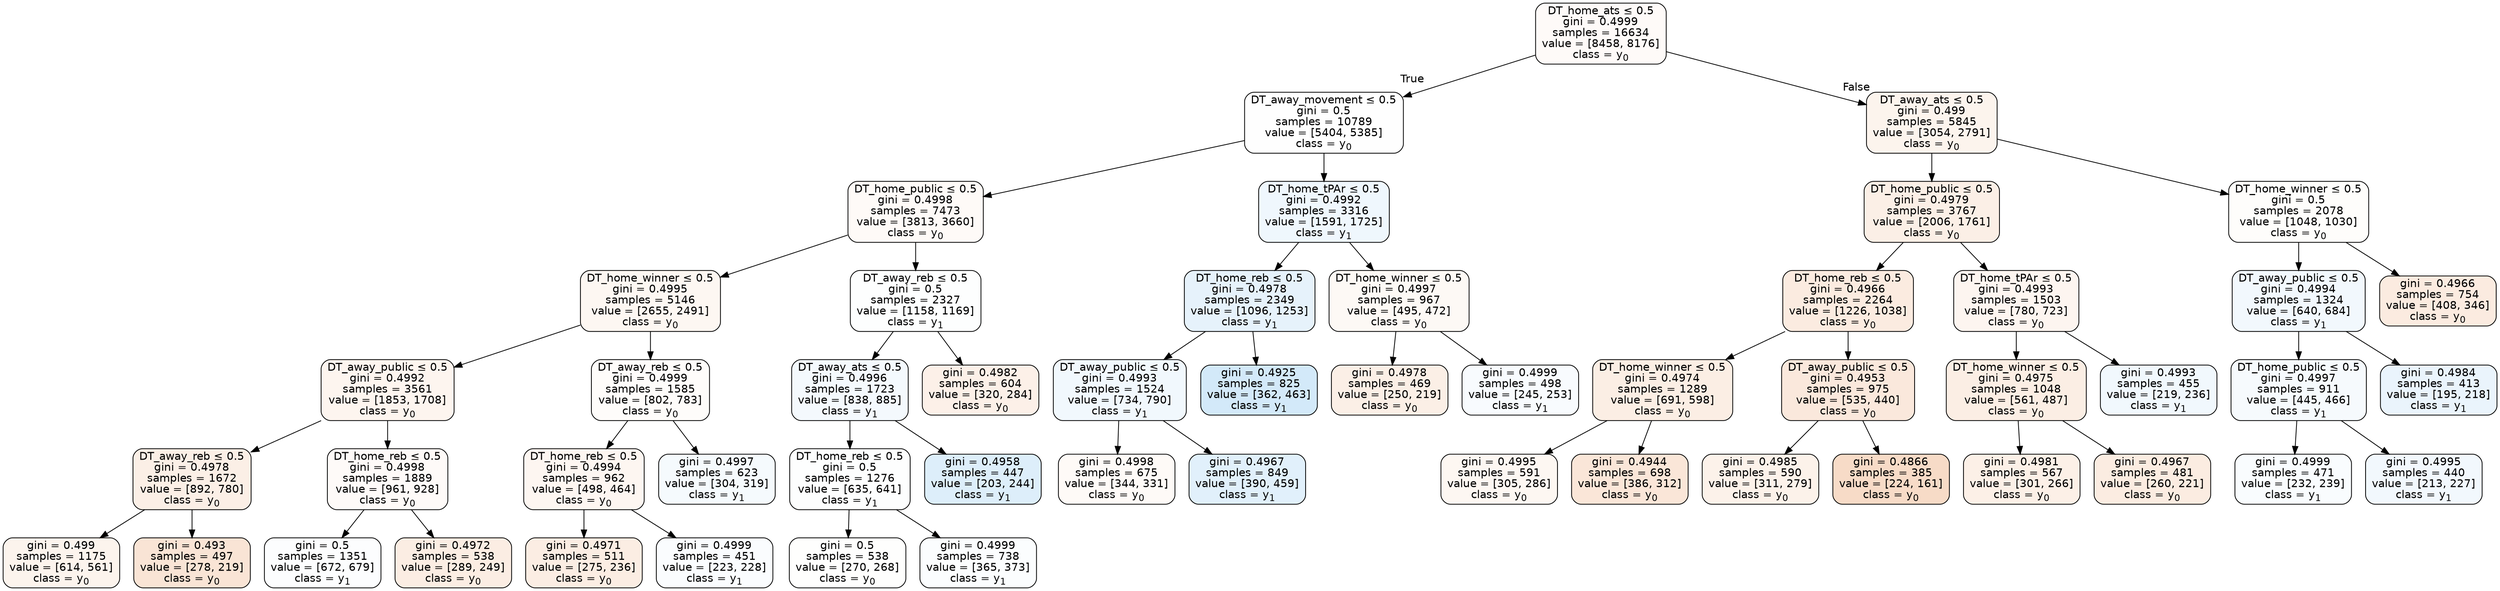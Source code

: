 digraph Tree {
node [shape=box, style="filled, rounded", color="black", fontname=helvetica] ;
edge [fontname=helvetica] ;
0 [label=<DT_home_ats &le; 0.5<br/>gini = 0.4999<br/>samples = 16634<br/>value = [8458, 8176]<br/>class = y<SUB>0</SUB>>, fillcolor="#e5813909"] ;
1 [label=<DT_away_movement &le; 0.5<br/>gini = 0.5<br/>samples = 10789<br/>value = [5404, 5385]<br/>class = y<SUB>0</SUB>>, fillcolor="#e5813901"] ;
0 -> 1 [labeldistance=2.5, labelangle=45, headlabel="True"] ;
2 [label=<DT_home_public &le; 0.5<br/>gini = 0.4998<br/>samples = 7473<br/>value = [3813, 3660]<br/>class = y<SUB>0</SUB>>, fillcolor="#e581390a"] ;
1 -> 2 ;
3 [label=<DT_home_winner &le; 0.5<br/>gini = 0.4995<br/>samples = 5146<br/>value = [2655, 2491]<br/>class = y<SUB>0</SUB>>, fillcolor="#e5813910"] ;
2 -> 3 ;
4 [label=<DT_away_public &le; 0.5<br/>gini = 0.4992<br/>samples = 3561<br/>value = [1853, 1708]<br/>class = y<SUB>0</SUB>>, fillcolor="#e5813914"] ;
3 -> 4 ;
5 [label=<DT_away_reb &le; 0.5<br/>gini = 0.4978<br/>samples = 1672<br/>value = [892, 780]<br/>class = y<SUB>0</SUB>>, fillcolor="#e5813920"] ;
4 -> 5 ;
6 [label=<gini = 0.499<br/>samples = 1175<br/>value = [614, 561]<br/>class = y<SUB>0</SUB>>, fillcolor="#e5813916"] ;
5 -> 6 ;
7 [label=<gini = 0.493<br/>samples = 497<br/>value = [278, 219]<br/>class = y<SUB>0</SUB>>, fillcolor="#e5813936"] ;
5 -> 7 ;
8 [label=<DT_home_reb &le; 0.5<br/>gini = 0.4998<br/>samples = 1889<br/>value = [961, 928]<br/>class = y<SUB>0</SUB>>, fillcolor="#e5813909"] ;
4 -> 8 ;
9 [label=<gini = 0.5<br/>samples = 1351<br/>value = [672, 679]<br/>class = y<SUB>1</SUB>>, fillcolor="#399de503"] ;
8 -> 9 ;
10 [label=<gini = 0.4972<br/>samples = 538<br/>value = [289, 249]<br/>class = y<SUB>0</SUB>>, fillcolor="#e5813923"] ;
8 -> 10 ;
11 [label=<DT_away_reb &le; 0.5<br/>gini = 0.4999<br/>samples = 1585<br/>value = [802, 783]<br/>class = y<SUB>0</SUB>>, fillcolor="#e5813906"] ;
3 -> 11 ;
12 [label=<DT_home_reb &le; 0.5<br/>gini = 0.4994<br/>samples = 962<br/>value = [498, 464]<br/>class = y<SUB>0</SUB>>, fillcolor="#e5813911"] ;
11 -> 12 ;
13 [label=<gini = 0.4971<br/>samples = 511<br/>value = [275, 236]<br/>class = y<SUB>0</SUB>>, fillcolor="#e5813924"] ;
12 -> 13 ;
14 [label=<gini = 0.4999<br/>samples = 451<br/>value = [223, 228]<br/>class = y<SUB>1</SUB>>, fillcolor="#399de506"] ;
12 -> 14 ;
15 [label=<gini = 0.4997<br/>samples = 623<br/>value = [304, 319]<br/>class = y<SUB>1</SUB>>, fillcolor="#399de50c"] ;
11 -> 15 ;
16 [label=<DT_away_reb &le; 0.5<br/>gini = 0.5<br/>samples = 2327<br/>value = [1158, 1169]<br/>class = y<SUB>1</SUB>>, fillcolor="#399de502"] ;
2 -> 16 ;
17 [label=<DT_away_ats &le; 0.5<br/>gini = 0.4996<br/>samples = 1723<br/>value = [838, 885]<br/>class = y<SUB>1</SUB>>, fillcolor="#399de50e"] ;
16 -> 17 ;
18 [label=<DT_home_reb &le; 0.5<br/>gini = 0.5<br/>samples = 1276<br/>value = [635, 641]<br/>class = y<SUB>1</SUB>>, fillcolor="#399de502"] ;
17 -> 18 ;
19 [label=<gini = 0.5<br/>samples = 538<br/>value = [270, 268]<br/>class = y<SUB>0</SUB>>, fillcolor="#e5813902"] ;
18 -> 19 ;
20 [label=<gini = 0.4999<br/>samples = 738<br/>value = [365, 373]<br/>class = y<SUB>1</SUB>>, fillcolor="#399de505"] ;
18 -> 20 ;
21 [label=<gini = 0.4958<br/>samples = 447<br/>value = [203, 244]<br/>class = y<SUB>1</SUB>>, fillcolor="#399de52b"] ;
17 -> 21 ;
22 [label=<gini = 0.4982<br/>samples = 604<br/>value = [320, 284]<br/>class = y<SUB>0</SUB>>, fillcolor="#e581391d"] ;
16 -> 22 ;
23 [label=<DT_home_tPAr &le; 0.5<br/>gini = 0.4992<br/>samples = 3316<br/>value = [1591, 1725]<br/>class = y<SUB>1</SUB>>, fillcolor="#399de514"] ;
1 -> 23 ;
24 [label=<DT_home_reb &le; 0.5<br/>gini = 0.4978<br/>samples = 2349<br/>value = [1096, 1253]<br/>class = y<SUB>1</SUB>>, fillcolor="#399de520"] ;
23 -> 24 ;
25 [label=<DT_away_public &le; 0.5<br/>gini = 0.4993<br/>samples = 1524<br/>value = [734, 790]<br/>class = y<SUB>1</SUB>>, fillcolor="#399de512"] ;
24 -> 25 ;
26 [label=<gini = 0.4998<br/>samples = 675<br/>value = [344, 331]<br/>class = y<SUB>0</SUB>>, fillcolor="#e581390a"] ;
25 -> 26 ;
27 [label=<gini = 0.4967<br/>samples = 849<br/>value = [390, 459]<br/>class = y<SUB>1</SUB>>, fillcolor="#399de526"] ;
25 -> 27 ;
28 [label=<gini = 0.4925<br/>samples = 825<br/>value = [362, 463]<br/>class = y<SUB>1</SUB>>, fillcolor="#399de538"] ;
24 -> 28 ;
29 [label=<DT_home_winner &le; 0.5<br/>gini = 0.4997<br/>samples = 967<br/>value = [495, 472]<br/>class = y<SUB>0</SUB>>, fillcolor="#e581390c"] ;
23 -> 29 ;
30 [label=<gini = 0.4978<br/>samples = 469<br/>value = [250, 219]<br/>class = y<SUB>0</SUB>>, fillcolor="#e5813920"] ;
29 -> 30 ;
31 [label=<gini = 0.4999<br/>samples = 498<br/>value = [245, 253]<br/>class = y<SUB>1</SUB>>, fillcolor="#399de508"] ;
29 -> 31 ;
32 [label=<DT_away_ats &le; 0.5<br/>gini = 0.499<br/>samples = 5845<br/>value = [3054, 2791]<br/>class = y<SUB>0</SUB>>, fillcolor="#e5813916"] ;
0 -> 32 [labeldistance=2.5, labelangle=-45, headlabel="False"] ;
33 [label=<DT_home_public &le; 0.5<br/>gini = 0.4979<br/>samples = 3767<br/>value = [2006, 1761]<br/>class = y<SUB>0</SUB>>, fillcolor="#e581391f"] ;
32 -> 33 ;
34 [label=<DT_home_reb &le; 0.5<br/>gini = 0.4966<br/>samples = 2264<br/>value = [1226, 1038]<br/>class = y<SUB>0</SUB>>, fillcolor="#e5813927"] ;
33 -> 34 ;
35 [label=<DT_home_winner &le; 0.5<br/>gini = 0.4974<br/>samples = 1289<br/>value = [691, 598]<br/>class = y<SUB>0</SUB>>, fillcolor="#e5813922"] ;
34 -> 35 ;
36 [label=<gini = 0.4995<br/>samples = 591<br/>value = [305, 286]<br/>class = y<SUB>0</SUB>>, fillcolor="#e5813910"] ;
35 -> 36 ;
37 [label=<gini = 0.4944<br/>samples = 698<br/>value = [386, 312]<br/>class = y<SUB>0</SUB>>, fillcolor="#e5813931"] ;
35 -> 37 ;
38 [label=<DT_away_public &le; 0.5<br/>gini = 0.4953<br/>samples = 975<br/>value = [535, 440]<br/>class = y<SUB>0</SUB>>, fillcolor="#e581392d"] ;
34 -> 38 ;
39 [label=<gini = 0.4985<br/>samples = 590<br/>value = [311, 279]<br/>class = y<SUB>0</SUB>>, fillcolor="#e581391a"] ;
38 -> 39 ;
40 [label=<gini = 0.4866<br/>samples = 385<br/>value = [224, 161]<br/>class = y<SUB>0</SUB>>, fillcolor="#e5813948"] ;
38 -> 40 ;
41 [label=<DT_home_tPAr &le; 0.5<br/>gini = 0.4993<br/>samples = 1503<br/>value = [780, 723]<br/>class = y<SUB>0</SUB>>, fillcolor="#e5813913"] ;
33 -> 41 ;
42 [label=<DT_home_winner &le; 0.5<br/>gini = 0.4975<br/>samples = 1048<br/>value = [561, 487]<br/>class = y<SUB>0</SUB>>, fillcolor="#e5813922"] ;
41 -> 42 ;
43 [label=<gini = 0.4981<br/>samples = 567<br/>value = [301, 266]<br/>class = y<SUB>0</SUB>>, fillcolor="#e581391e"] ;
42 -> 43 ;
44 [label=<gini = 0.4967<br/>samples = 481<br/>value = [260, 221]<br/>class = y<SUB>0</SUB>>, fillcolor="#e5813926"] ;
42 -> 44 ;
45 [label=<gini = 0.4993<br/>samples = 455<br/>value = [219, 236]<br/>class = y<SUB>1</SUB>>, fillcolor="#399de512"] ;
41 -> 45 ;
46 [label=<DT_home_winner &le; 0.5<br/>gini = 0.5<br/>samples = 2078<br/>value = [1048, 1030]<br/>class = y<SUB>0</SUB>>, fillcolor="#e5813904"] ;
32 -> 46 ;
47 [label=<DT_away_public &le; 0.5<br/>gini = 0.4994<br/>samples = 1324<br/>value = [640, 684]<br/>class = y<SUB>1</SUB>>, fillcolor="#399de510"] ;
46 -> 47 ;
48 [label=<DT_home_public &le; 0.5<br/>gini = 0.4997<br/>samples = 911<br/>value = [445, 466]<br/>class = y<SUB>1</SUB>>, fillcolor="#399de50b"] ;
47 -> 48 ;
49 [label=<gini = 0.4999<br/>samples = 471<br/>value = [232, 239]<br/>class = y<SUB>1</SUB>>, fillcolor="#399de507"] ;
48 -> 49 ;
50 [label=<gini = 0.4995<br/>samples = 440<br/>value = [213, 227]<br/>class = y<SUB>1</SUB>>, fillcolor="#399de510"] ;
48 -> 50 ;
51 [label=<gini = 0.4984<br/>samples = 413<br/>value = [195, 218]<br/>class = y<SUB>1</SUB>>, fillcolor="#399de51b"] ;
47 -> 51 ;
52 [label=<gini = 0.4966<br/>samples = 754<br/>value = [408, 346]<br/>class = y<SUB>0</SUB>>, fillcolor="#e5813927"] ;
46 -> 52 ;
}